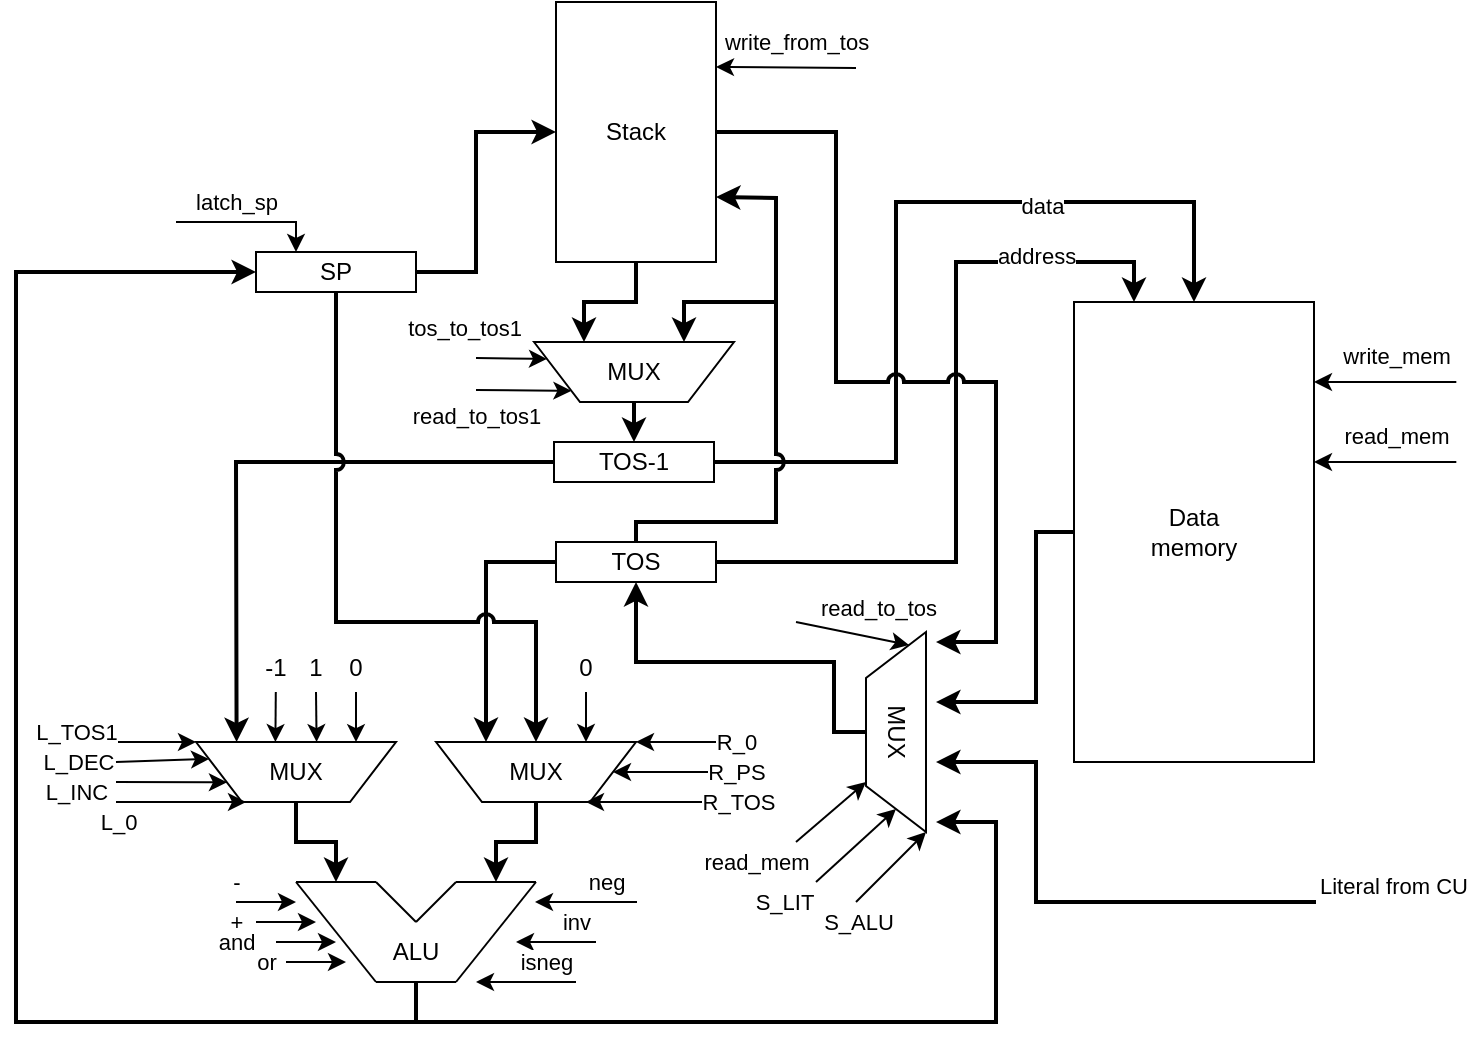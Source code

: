 <mxfile version="20.5.3" type="embed"><diagram name="Страница — 1" id="W3aqE9auqjd-TNdpTrAR"><mxGraphModel dx="243" dy="174" grid="1" gridSize="10" guides="1" tooltips="1" connect="1" arrows="1" fold="1" page="1" pageScale="1" pageWidth="827" pageHeight="1169" math="0" shadow="0"><root><mxCell id="0"/><mxCell id="1" parent="0"/><mxCell id="QS8BnpBDw42ccTHQEy5O-3" value="MUX" style="verticalLabelPosition=middle;verticalAlign=middle;html=1;shape=trapezoid;perimeter=trapezoidPerimeter;whiteSpace=wrap;size=0.23;arcSize=10;flipV=1;labelPosition=center;align=center;rotation=90;" parent="1" vertex="1"><mxGeometry x="420" y="360" width="100" height="30" as="geometry"/></mxCell><mxCell id="QS8BnpBDw42ccTHQEy5O-4" value="" style="endArrow=none;html=1;rounded=0;strokeWidth=1;" parent="1" edge="1"><mxGeometry width="50" height="50" relative="1" as="geometry"><mxPoint x="170" y="450" as="sourcePoint"/><mxPoint x="210" y="450" as="targetPoint"/></mxGeometry></mxCell><mxCell id="QS8BnpBDw42ccTHQEy5O-5" value="" style="endArrow=none;html=1;rounded=0;strokeWidth=1;" parent="1" edge="1"><mxGeometry width="50" height="50" relative="1" as="geometry"><mxPoint x="250" y="450" as="sourcePoint"/><mxPoint x="290" y="450" as="targetPoint"/></mxGeometry></mxCell><mxCell id="QS8BnpBDw42ccTHQEy5O-6" value="" style="endArrow=none;html=1;rounded=0;" parent="1" edge="1"><mxGeometry width="50" height="50" relative="1" as="geometry"><mxPoint x="210" y="500" as="sourcePoint"/><mxPoint x="250" y="500" as="targetPoint"/></mxGeometry></mxCell><mxCell id="QS8BnpBDw42ccTHQEy5O-7" value="" style="endArrow=none;html=1;rounded=0;" parent="1" edge="1"><mxGeometry width="50" height="50" relative="1" as="geometry"><mxPoint x="170" y="450" as="sourcePoint"/><mxPoint x="210" y="500" as="targetPoint"/></mxGeometry></mxCell><mxCell id="QS8BnpBDw42ccTHQEy5O-8" value="" style="endArrow=none;html=1;rounded=0;" parent="1" edge="1"><mxGeometry width="50" height="50" relative="1" as="geometry"><mxPoint x="250" y="500" as="sourcePoint"/><mxPoint x="290" y="450" as="targetPoint"/></mxGeometry></mxCell><mxCell id="QS8BnpBDw42ccTHQEy5O-9" value="" style="endArrow=none;html=1;rounded=0;" parent="1" edge="1"><mxGeometry width="50" height="50" relative="1" as="geometry"><mxPoint x="210" y="450" as="sourcePoint"/><mxPoint x="230" y="470" as="targetPoint"/></mxGeometry></mxCell><mxCell id="QS8BnpBDw42ccTHQEy5O-10" value="" style="endArrow=none;html=1;rounded=0;" parent="1" edge="1"><mxGeometry width="50" height="50" relative="1" as="geometry"><mxPoint x="250" y="450" as="sourcePoint"/><mxPoint x="230" y="470" as="targetPoint"/></mxGeometry></mxCell><mxCell id="QS8BnpBDw42ccTHQEy5O-12" value="ALU" style="text;html=1;align=center;verticalAlign=middle;whiteSpace=wrap;rounded=0;" parent="1" vertex="1"><mxGeometry x="200" y="470" width="60" height="30" as="geometry"/></mxCell><mxCell id="QS8BnpBDw42ccTHQEy5O-14" value="Stack" style="rounded=0;whiteSpace=wrap;html=1;" parent="1" vertex="1"><mxGeometry x="300" y="10" width="80" height="130" as="geometry"/></mxCell><mxCell id="QS8BnpBDw42ccTHQEy5O-15" value="TOS" style="rounded=0;whiteSpace=wrap;html=1;" parent="1" vertex="1"><mxGeometry x="300" y="280" width="80" height="20" as="geometry"/></mxCell><mxCell id="QS8BnpBDw42ccTHQEy5O-20" value="TOS-1" style="rounded=0;whiteSpace=wrap;html=1;" parent="1" vertex="1"><mxGeometry x="299" y="230" width="80" height="20" as="geometry"/></mxCell><mxCell id="QS8BnpBDw42ccTHQEy5O-24" value="" style="endArrow=classic;html=1;rounded=0;exitX=0;exitY=0.5;exitDx=0;exitDy=0;entryX=0.25;entryY=0;entryDx=0;entryDy=0;strokeWidth=2;" parent="1" source="QS8BnpBDw42ccTHQEy5O-15" target="QS8BnpBDw42ccTHQEy5O-46" edge="1"><mxGeometry width="50" height="50" relative="1" as="geometry"><mxPoint x="289" y="400" as="sourcePoint"/><mxPoint x="270" y="380" as="targetPoint"/><Array as="points"><mxPoint x="265" y="290"/></Array></mxGeometry></mxCell><mxCell id="QS8BnpBDw42ccTHQEy5O-25" value="" style="endArrow=classic;html=1;rounded=0;exitX=0.5;exitY=1;exitDx=0;exitDy=0;strokeWidth=2;" parent="1" source="QS8BnpBDw42ccTHQEy5O-38" edge="1"><mxGeometry width="50" height="50" relative="1" as="geometry"><mxPoint x="199" y="380" as="sourcePoint"/><mxPoint x="190" y="450" as="targetPoint"/><Array as="points"><mxPoint x="170" y="430"/><mxPoint x="190" y="430"/></Array></mxGeometry></mxCell><mxCell id="QS8BnpBDw42ccTHQEy5O-26" value="" style="endArrow=classic;html=1;rounded=0;exitX=0.5;exitY=1;exitDx=0;exitDy=0;strokeWidth=2;" parent="1" source="QS8BnpBDw42ccTHQEy5O-12" edge="1"><mxGeometry width="50" height="50" relative="1" as="geometry"><mxPoint x="359" y="330" as="sourcePoint"/><mxPoint x="490" y="420" as="targetPoint"/><Array as="points"><mxPoint x="230" y="520"/><mxPoint x="520" y="520"/><mxPoint x="520" y="420"/></Array></mxGeometry></mxCell><mxCell id="QS8BnpBDw42ccTHQEy5O-27" value="" style="endArrow=classic;html=1;rounded=0;exitX=0.5;exitY=1;exitDx=0;exitDy=0;entryX=0.5;entryY=1;entryDx=0;entryDy=0;strokeWidth=2;" parent="1" source="QS8BnpBDw42ccTHQEy5O-3" target="QS8BnpBDw42ccTHQEy5O-15" edge="1"><mxGeometry width="50" height="50" relative="1" as="geometry"><mxPoint x="369" y="340" as="sourcePoint"/><mxPoint x="409" y="450" as="targetPoint"/><Array as="points"><mxPoint x="439" y="375"/><mxPoint x="439" y="340"/><mxPoint x="340" y="340"/></Array></mxGeometry></mxCell><mxCell id="QS8BnpBDw42ccTHQEy5O-28" value="" style="endArrow=classic;html=1;rounded=0;exitX=0;exitY=0.5;exitDx=0;exitDy=0;strokeWidth=2;" parent="1" source="QS8BnpBDw42ccTHQEy5O-30" edge="1"><mxGeometry width="50" height="50" relative="1" as="geometry"><mxPoint x="519" y="275" as="sourcePoint"/><mxPoint x="490" y="360" as="targetPoint"/><Array as="points"><mxPoint x="540" y="275"/><mxPoint x="540" y="360"/></Array></mxGeometry></mxCell><mxCell id="QS8BnpBDw42ccTHQEy5O-30" value="Data&lt;div&gt;memory&lt;/div&gt;" style="rounded=0;whiteSpace=wrap;html=1;" parent="1" vertex="1"><mxGeometry x="559" y="160" width="120" height="230" as="geometry"/></mxCell><mxCell id="QS8BnpBDw42ccTHQEy5O-31" value="" style="endArrow=classic;html=1;rounded=0;exitX=1;exitY=0.5;exitDx=0;exitDy=0;entryX=0.25;entryY=0;entryDx=0;entryDy=0;strokeWidth=2;" parent="1" source="QS8BnpBDw42ccTHQEy5O-15" target="QS8BnpBDw42ccTHQEy5O-30" edge="1"><mxGeometry width="50" height="50" relative="1" as="geometry"><mxPoint x="289" y="330" as="sourcePoint"/><mxPoint x="339" y="280" as="targetPoint"/><Array as="points"><mxPoint x="500" y="290"/><mxPoint x="500" y="140"/><mxPoint x="589" y="140"/></Array></mxGeometry></mxCell><mxCell id="QS8BnpBDw42ccTHQEy5O-36" value="address" style="edgeLabel;html=1;align=center;verticalAlign=middle;resizable=0;points=[];" parent="QS8BnpBDw42ccTHQEy5O-31" vertex="1" connectable="0"><mxGeometry x="0.407" relative="1" as="geometry"><mxPoint x="40" y="-7" as="offset"/></mxGeometry></mxCell><mxCell id="QS8BnpBDw42ccTHQEy5O-32" value="" style="endArrow=classic;html=1;rounded=0;exitX=1;exitY=0.5;exitDx=0;exitDy=0;entryX=0.5;entryY=0;entryDx=0;entryDy=0;strokeWidth=2;" parent="1" source="QS8BnpBDw42ccTHQEy5O-20" target="QS8BnpBDw42ccTHQEy5O-30" edge="1"><mxGeometry width="50" height="50" relative="1" as="geometry"><mxPoint x="389" y="360" as="sourcePoint"/><mxPoint x="429" y="470" as="targetPoint"/><Array as="points"><mxPoint x="470" y="240"/><mxPoint x="470" y="110"/><mxPoint x="619" y="110"/></Array></mxGeometry></mxCell><mxCell id="QS8BnpBDw42ccTHQEy5O-37" value="data" style="edgeLabel;html=1;align=center;verticalAlign=middle;resizable=0;points=[];" parent="QS8BnpBDw42ccTHQEy5O-32" vertex="1" connectable="0"><mxGeometry x="0.282" y="-2" relative="1" as="geometry"><mxPoint x="25" as="offset"/></mxGeometry></mxCell><mxCell id="QS8BnpBDw42ccTHQEy5O-38" value="MUX" style="verticalLabelPosition=middle;verticalAlign=middle;html=1;shape=trapezoid;perimeter=trapezoidPerimeter;whiteSpace=wrap;size=0.23;arcSize=10;flipV=1;labelPosition=center;align=center;rotation=0;" parent="1" vertex="1"><mxGeometry x="120" y="380" width="100" height="30" as="geometry"/></mxCell><mxCell id="QS8BnpBDw42ccTHQEy5O-40" value="" style="endArrow=classic;html=1;rounded=0;exitX=0;exitY=0.5;exitDx=0;exitDy=0;entryX=0.203;entryY=0.998;entryDx=0;entryDy=0;entryPerimeter=0;strokeWidth=2;" parent="1" source="QS8BnpBDw42ccTHQEy5O-20" target="QS8BnpBDw42ccTHQEy5O-38" edge="1"><mxGeometry width="50" height="50" relative="1" as="geometry"><mxPoint x="209" y="370" as="sourcePoint"/><mxPoint x="309" y="430" as="targetPoint"/><Array as="points"><mxPoint x="140" y="240"/></Array></mxGeometry></mxCell><mxCell id="QS8BnpBDw42ccTHQEy5O-41" value="" style="endArrow=classic;html=1;rounded=0;entryX=0.8;entryY=0.998;entryDx=0;entryDy=0;exitX=0.5;exitY=1;exitDx=0;exitDy=0;entryPerimeter=0;" parent="1" source="QS8BnpBDw42ccTHQEy5O-42" target="QS8BnpBDw42ccTHQEy5O-38" edge="1"><mxGeometry width="50" height="50" relative="1" as="geometry"><mxPoint x="174" y="300" as="sourcePoint"/><mxPoint x="234" y="340" as="targetPoint"/><Array as="points"/></mxGeometry></mxCell><mxCell id="QS8BnpBDw42ccTHQEy5O-42" value="0" style="text;html=1;align=center;verticalAlign=middle;whiteSpace=wrap;rounded=0;" parent="1" vertex="1"><mxGeometry x="190" y="330" width="20" height="25" as="geometry"/></mxCell><mxCell id="QS8BnpBDw42ccTHQEy5O-44" value="" style="endArrow=classic;html=1;rounded=0;entryX=0.603;entryY=0.998;entryDx=0;entryDy=0;exitX=0.5;exitY=1;exitDx=0;exitDy=0;entryPerimeter=0;" parent="1" source="QS8BnpBDw42ccTHQEy5O-45" target="QS8BnpBDw42ccTHQEy5O-38" edge="1"><mxGeometry width="50" height="50" relative="1" as="geometry"><mxPoint x="184" y="305" as="sourcePoint"/><mxPoint x="184" y="340" as="targetPoint"/><Array as="points"/></mxGeometry></mxCell><mxCell id="QS8BnpBDw42ccTHQEy5O-45" value="1" style="text;html=1;align=center;verticalAlign=middle;whiteSpace=wrap;rounded=0;" parent="1" vertex="1"><mxGeometry x="170" y="330" width="20" height="25" as="geometry"/></mxCell><mxCell id="QS8BnpBDw42ccTHQEy5O-46" value="MUX" style="verticalLabelPosition=middle;verticalAlign=middle;html=1;shape=trapezoid;perimeter=trapezoidPerimeter;whiteSpace=wrap;size=0.23;arcSize=10;flipV=1;labelPosition=center;align=center;rotation=0;" parent="1" vertex="1"><mxGeometry x="240" y="380" width="100" height="30" as="geometry"/></mxCell><mxCell id="QS8BnpBDw42ccTHQEy5O-47" value="" style="endArrow=classic;html=1;rounded=0;entryX=0.75;entryY=0;entryDx=0;entryDy=0;exitX=0.5;exitY=1;exitDx=0;exitDy=0;" parent="1" source="QS8BnpBDw42ccTHQEy5O-48" target="QS8BnpBDw42ccTHQEy5O-46" edge="1"><mxGeometry width="50" height="50" relative="1" as="geometry"><mxPoint x="305" y="355" as="sourcePoint"/><mxPoint x="305" y="380" as="targetPoint"/><Array as="points"/></mxGeometry></mxCell><mxCell id="QS8BnpBDw42ccTHQEy5O-48" value="0" style="text;html=1;align=center;verticalAlign=middle;whiteSpace=wrap;rounded=0;" parent="1" vertex="1"><mxGeometry x="310" y="330" width="10" height="25" as="geometry"/></mxCell><mxCell id="QS8BnpBDw42ccTHQEy5O-49" value="" style="endArrow=classic;html=1;rounded=0;exitX=0.5;exitY=1;exitDx=0;exitDy=0;strokeWidth=2;" parent="1" source="QS8BnpBDw42ccTHQEy5O-46" edge="1"><mxGeometry width="50" height="50" relative="1" as="geometry"><mxPoint x="180" y="420" as="sourcePoint"/><mxPoint x="270" y="450" as="targetPoint"/><Array as="points"><mxPoint x="290" y="430"/><mxPoint x="270" y="430"/></Array></mxGeometry></mxCell><mxCell id="2" value="SP" style="rounded=0;whiteSpace=wrap;html=1;" parent="1" vertex="1"><mxGeometry x="150" y="135" width="80" height="20" as="geometry"/></mxCell><mxCell id="3" value="" style="endArrow=classic;html=1;rounded=0;exitX=0.5;exitY=1;exitDx=0;exitDy=0;entryX=0;entryY=0.5;entryDx=0;entryDy=0;strokeWidth=2;" parent="1" source="QS8BnpBDw42ccTHQEy5O-12" target="2" edge="1"><mxGeometry width="50" height="50" relative="1" as="geometry"><mxPoint x="360" y="380" as="sourcePoint"/><mxPoint x="410" y="330" as="targetPoint"/><Array as="points"><mxPoint x="230" y="520"/><mxPoint x="30" y="520"/><mxPoint x="30" y="145"/></Array></mxGeometry></mxCell><mxCell id="5" value="" style="endArrow=none;html=1;rounded=0;entryX=0.5;entryY=0;entryDx=0;entryDy=0;jumpStyle=arc;startArrow=classic;startFill=1;strokeWidth=2;endFill=0;exitX=1;exitY=0.75;exitDx=0;exitDy=0;" parent="1" source="QS8BnpBDw42ccTHQEy5O-14" target="QS8BnpBDw42ccTHQEy5O-15" edge="1"><mxGeometry width="50" height="50" relative="1" as="geometry"><mxPoint x="390" y="140" as="sourcePoint"/><mxPoint x="410" y="230" as="targetPoint"/><Array as="points"><mxPoint x="410" y="108"/><mxPoint x="410" y="270"/><mxPoint x="340" y="270"/></Array></mxGeometry></mxCell><mxCell id="8" value="" style="endArrow=classic;html=1;jumpStyle=arc;exitX=1;exitY=0.5;exitDx=0;exitDy=0;entryX=0;entryY=0.5;entryDx=0;entryDy=0;rounded=0;strokeWidth=2;" parent="1" source="2" target="QS8BnpBDw42ccTHQEy5O-14" edge="1"><mxGeometry width="50" height="50" relative="1" as="geometry"><mxPoint x="260" y="310" as="sourcePoint"/><mxPoint x="310" y="260" as="targetPoint"/><Array as="points"><mxPoint x="260" y="145"/><mxPoint x="260" y="75"/></Array></mxGeometry></mxCell><mxCell id="9" value="" style="endArrow=classic;html=1;rounded=0;jumpStyle=arc;exitX=0.5;exitY=1;exitDx=0;exitDy=0;entryX=0.5;entryY=0;entryDx=0;entryDy=0;strokeWidth=2;" parent="1" source="2" target="QS8BnpBDw42ccTHQEy5O-46" edge="1"><mxGeometry width="50" height="50" relative="1" as="geometry"><mxPoint x="250" y="340" as="sourcePoint"/><mxPoint x="300" y="290" as="targetPoint"/><Array as="points"><mxPoint x="190" y="200"/><mxPoint x="190" y="320"/><mxPoint x="290" y="320"/></Array></mxGeometry></mxCell><mxCell id="10" value="" style="endArrow=classic;html=1;rounded=0;entryX=0.397;entryY=0.998;entryDx=0;entryDy=0;entryPerimeter=0;" parent="1" source="11" target="QS8BnpBDw42ccTHQEy5O-38" edge="1"><mxGeometry width="50" height="50" relative="1" as="geometry"><mxPoint x="160" y="360" as="sourcePoint"/><mxPoint x="190.3" y="390.06" as="targetPoint"/><Array as="points"/></mxGeometry></mxCell><mxCell id="11" value="-1" style="text;html=1;align=center;verticalAlign=middle;whiteSpace=wrap;rounded=0;" parent="1" vertex="1"><mxGeometry x="150" y="330" width="20" height="25" as="geometry"/></mxCell><mxCell id="27" value="" style="endArrow=classic;html=1;rounded=0;strokeWidth=1;entryX=0.75;entryY=1;entryDx=0;entryDy=0;" parent="1" target="QS8BnpBDw42ccTHQEy5O-46" edge="1"><mxGeometry relative="1" as="geometry"><mxPoint x="380" y="410" as="sourcePoint"/><mxPoint x="430" y="370" as="targetPoint"/></mxGeometry></mxCell><mxCell id="28" value="R_TOS" style="edgeLabel;resizable=0;html=1;align=center;verticalAlign=middle;" parent="27" connectable="0" vertex="1"><mxGeometry relative="1" as="geometry"><mxPoint x="43" as="offset"/></mxGeometry></mxCell><mxCell id="29" value="" style="endArrow=classic;html=1;rounded=0;strokeWidth=1;entryX=1;entryY=0.5;entryDx=0;entryDy=0;" parent="1" target="QS8BnpBDw42ccTHQEy5O-46" edge="1"><mxGeometry relative="1" as="geometry"><mxPoint x="390" y="395" as="sourcePoint"/><mxPoint x="331.301" y="414.39" as="targetPoint"/></mxGeometry></mxCell><mxCell id="30" value="R_PS" style="edgeLabel;resizable=0;html=1;align=center;verticalAlign=middle;" parent="29" connectable="0" vertex="1"><mxGeometry relative="1" as="geometry"><mxPoint x="31" as="offset"/></mxGeometry></mxCell><mxCell id="31" value="" style="endArrow=classic;html=1;rounded=0;strokeWidth=1;entryX=1;entryY=0;entryDx=0;entryDy=0;" parent="1" target="QS8BnpBDw42ccTHQEy5O-46" edge="1"><mxGeometry relative="1" as="geometry"><mxPoint x="400" y="380" as="sourcePoint"/><mxPoint x="341.301" y="424.39" as="targetPoint"/></mxGeometry></mxCell><mxCell id="32" value="R_0" style="edgeLabel;resizable=0;html=1;align=center;verticalAlign=middle;" parent="31" connectable="0" vertex="1"><mxGeometry relative="1" as="geometry"><mxPoint x="20" as="offset"/></mxGeometry></mxCell><mxCell id="33" value="" style="endArrow=classic;html=1;rounded=0;strokeWidth=1;entryX=0;entryY=0.75;entryDx=0;entryDy=0;" parent="1" target="QS8BnpBDw42ccTHQEy5O-38" edge="1"><mxGeometry relative="1" as="geometry"><mxPoint x="80" y="400" as="sourcePoint"/><mxPoint x="10" y="409.52" as="targetPoint"/></mxGeometry></mxCell><mxCell id="34" value="L_INC" style="edgeLabel;resizable=0;html=1;align=center;verticalAlign=middle;" parent="33" connectable="0" vertex="1"><mxGeometry relative="1" as="geometry"><mxPoint x="-48" y="5" as="offset"/></mxGeometry></mxCell><mxCell id="35" value="" style="endArrow=classic;html=1;rounded=0;strokeWidth=1;entryX=0;entryY=0.25;entryDx=0;entryDy=0;" parent="1" target="QS8BnpBDw42ccTHQEy5O-38" edge="1"><mxGeometry relative="1" as="geometry"><mxPoint x="80" y="390" as="sourcePoint"/><mxPoint x="23.5" y="394.52" as="targetPoint"/></mxGeometry></mxCell><mxCell id="36" value="L_DEC" style="edgeLabel;resizable=0;html=1;align=center;verticalAlign=middle;" parent="35" connectable="0" vertex="1"><mxGeometry relative="1" as="geometry"><mxPoint x="-43" y="1" as="offset"/></mxGeometry></mxCell><mxCell id="37" value="" style="endArrow=classic;html=1;rounded=0;strokeWidth=1;entryX=0;entryY=0;entryDx=0;entryDy=0;" parent="1" target="QS8BnpBDw42ccTHQEy5O-38" edge="1"><mxGeometry relative="1" as="geometry"><mxPoint x="80" y="380" as="sourcePoint"/><mxPoint x="35" y="379.52" as="targetPoint"/></mxGeometry></mxCell><mxCell id="38" value="L_TOS1" style="edgeLabel;resizable=0;html=1;align=center;verticalAlign=middle;" parent="37" connectable="0" vertex="1"><mxGeometry relative="1" as="geometry"><mxPoint x="-40" y="-5" as="offset"/></mxGeometry></mxCell><mxCell id="39" value="" style="endArrow=classic;html=1;rounded=0;strokeWidth=1;entryX=0.25;entryY=1;entryDx=0;entryDy=0;" parent="1" target="QS8BnpBDw42ccTHQEy5O-38" edge="1"><mxGeometry relative="1" as="geometry"><mxPoint x="80" y="410" as="sourcePoint"/><mxPoint x="140" y="420" as="targetPoint"/></mxGeometry></mxCell><mxCell id="40" value="L_0" style="edgeLabel;resizable=0;html=1;align=center;verticalAlign=middle;" parent="39" connectable="0" vertex="1"><mxGeometry relative="1" as="geometry"><mxPoint x="-32" y="10" as="offset"/></mxGeometry></mxCell><mxCell id="41" value="" style="endArrow=classic;html=1;rounded=0;strokeWidth=1;entryX=0.75;entryY=1;entryDx=0;entryDy=0;" parent="1" target="QS8BnpBDw42ccTHQEy5O-3" edge="1"><mxGeometry relative="1" as="geometry"><mxPoint x="420" y="430" as="sourcePoint"/><mxPoint x="500" y="360" as="targetPoint"/></mxGeometry></mxCell><mxCell id="42" value="read_mem" style="edgeLabel;resizable=0;html=1;align=center;verticalAlign=middle;" parent="41" connectable="0" vertex="1"><mxGeometry relative="1" as="geometry"><mxPoint x="-38" y="25" as="offset"/></mxGeometry></mxCell><mxCell id="43" value="" style="endArrow=classic;html=1;rounded=0;strokeWidth=1;entryX=1;entryY=0.5;entryDx=0;entryDy=0;" parent="1" target="QS8BnpBDw42ccTHQEy5O-3" edge="1"><mxGeometry relative="1" as="geometry"><mxPoint x="430" y="450" as="sourcePoint"/><mxPoint x="500" y="360" as="targetPoint"/></mxGeometry></mxCell><mxCell id="44" value="S_LIT" style="edgeLabel;resizable=0;html=1;align=center;verticalAlign=middle;" parent="43" connectable="0" vertex="1"><mxGeometry relative="1" as="geometry"><mxPoint x="-36" y="28" as="offset"/></mxGeometry></mxCell><mxCell id="50" value="" style="endArrow=classic;html=1;rounded=0;strokeWidth=1;entryX=0.25;entryY=0;entryDx=0;entryDy=0;" parent="1" target="2" edge="1"><mxGeometry relative="1" as="geometry"><mxPoint x="110" y="120" as="sourcePoint"/><mxPoint x="390" y="260" as="targetPoint"/><Array as="points"><mxPoint x="170" y="120"/></Array></mxGeometry></mxCell><mxCell id="51" value="latch_sp" style="edgeLabel;resizable=0;html=1;align=center;verticalAlign=middle;" parent="50" connectable="0" vertex="1"><mxGeometry relative="1" as="geometry"><mxPoint x="-8" y="-10" as="offset"/></mxGeometry></mxCell><mxCell id="56" value="" style="endArrow=classic;html=1;rounded=0;strokeWidth=1;entryX=1;entryY=0.25;entryDx=0;entryDy=0;" parent="1" target="QS8BnpBDw42ccTHQEy5O-14" edge="1"><mxGeometry relative="1" as="geometry"><mxPoint x="450" y="43" as="sourcePoint"/><mxPoint x="400" y="90" as="targetPoint"/></mxGeometry></mxCell><mxCell id="57" value="write_from_tos" style="edgeLabel;resizable=0;html=1;align=center;verticalAlign=middle;" parent="56" connectable="0" vertex="1"><mxGeometry relative="1" as="geometry"><mxPoint x="5" y="-13" as="offset"/></mxGeometry></mxCell><mxCell id="58" value="" style="endArrow=classic;html=1;rounded=0;strokeWidth=1;entryX=0;entryY=0.25;entryDx=0;entryDy=0;" parent="1" target="QS8BnpBDw42ccTHQEy5O-3" edge="1"><mxGeometry relative="1" as="geometry"><mxPoint x="420" y="320" as="sourcePoint"/><mxPoint x="388.84" y="102.74" as="targetPoint"/></mxGeometry></mxCell><mxCell id="59" value="read_to_tos" style="edgeLabel;resizable=0;html=1;align=center;verticalAlign=middle;" parent="58" connectable="0" vertex="1"><mxGeometry relative="1" as="geometry"><mxPoint x="12" y="-13" as="offset"/></mxGeometry></mxCell><mxCell id="60" value="" style="endArrow=classic;html=1;rounded=0;strokeWidth=1;entryX=0.998;entryY=0.3;entryDx=0;entryDy=0;entryPerimeter=0;" parent="1" edge="1"><mxGeometry relative="1" as="geometry"><mxPoint x="750.16" y="200" as="sourcePoint"/><mxPoint x="679" y="200" as="targetPoint"/></mxGeometry></mxCell><mxCell id="61" value="write_mem" style="edgeLabel;resizable=0;html=1;align=center;verticalAlign=middle;" parent="60" connectable="0" vertex="1"><mxGeometry relative="1" as="geometry"><mxPoint x="5" y="-13" as="offset"/></mxGeometry></mxCell><mxCell id="62" value="" style="endArrow=classic;html=1;rounded=0;strokeWidth=1;entryX=0.998;entryY=0.3;entryDx=0;entryDy=0;entryPerimeter=0;" parent="1" edge="1"><mxGeometry relative="1" as="geometry"><mxPoint x="750.16" y="240" as="sourcePoint"/><mxPoint x="679" y="240" as="targetPoint"/></mxGeometry></mxCell><mxCell id="63" value="read_mem" style="edgeLabel;resizable=0;html=1;align=center;verticalAlign=middle;" parent="62" connectable="0" vertex="1"><mxGeometry relative="1" as="geometry"><mxPoint x="5" y="-13" as="offset"/></mxGeometry></mxCell><mxCell id="67" value="" style="endArrow=classic;html=1;rounded=0;exitX=0.5;exitY=1;exitDx=0;exitDy=0;strokeWidth=2;entryX=0.25;entryY=0;entryDx=0;entryDy=0;" parent="1" source="QS8BnpBDw42ccTHQEy5O-14" target="94" edge="1"><mxGeometry width="50" height="50" relative="1" as="geometry"><mxPoint x="510" y="360" as="sourcePoint"/><mxPoint x="340" y="190" as="targetPoint"/><Array as="points"><mxPoint x="340" y="160"/><mxPoint x="314" y="160"/></Array></mxGeometry></mxCell><mxCell id="68" value="" style="endArrow=classic;html=1;rounded=0;strokeWidth=1;entryX=0;entryY=1;entryDx=0;entryDy=0;" parent="1" edge="1" target="94"><mxGeometry relative="1" as="geometry"><mxPoint x="260" y="204" as="sourcePoint"/><mxPoint x="378.0" y="100" as="targetPoint"/></mxGeometry></mxCell><mxCell id="69" value="read_to_tos1" style="edgeLabel;resizable=0;html=1;align=center;verticalAlign=middle;" parent="68" connectable="0" vertex="1"><mxGeometry relative="1" as="geometry"><mxPoint x="-24" y="13" as="offset"/></mxGeometry></mxCell><mxCell id="71" value="" style="endArrow=classic;html=1;rounded=0;strokeWidth=2;" parent="1" edge="1"><mxGeometry relative="1" as="geometry"><mxPoint x="680" y="460" as="sourcePoint"/><mxPoint x="490" y="390" as="targetPoint"/><Array as="points"><mxPoint x="540" y="460"/><mxPoint x="540" y="390"/></Array></mxGeometry></mxCell><mxCell id="73" value="Literal from CU" style="edgeLabel;resizable=0;html=1;align=left;verticalAlign=bottom;" parent="71" connectable="0" vertex="1"><mxGeometry x="-1" relative="1" as="geometry"/></mxCell><mxCell id="74" value="" style="endArrow=classic;html=1;rounded=0;strokeWidth=1;entryX=1;entryY=0;entryDx=0;entryDy=0;" parent="1" target="QS8BnpBDw42ccTHQEy5O-3" edge="1"><mxGeometry relative="1" as="geometry"><mxPoint x="450" y="460" as="sourcePoint"/><mxPoint x="486.525" y="428.503" as="targetPoint"/></mxGeometry></mxCell><mxCell id="102" value="S_ALU" style="edgeLabel;html=1;align=center;verticalAlign=middle;resizable=0;points=[];" vertex="1" connectable="0" parent="74"><mxGeometry x="-0.497" y="-2" relative="1" as="geometry"><mxPoint x="-10" y="17" as="offset"/></mxGeometry></mxCell><mxCell id="76" value="" style="endArrow=classic;html=1;rounded=0;strokeWidth=1;" edge="1" parent="1"><mxGeometry relative="1" as="geometry"><mxPoint x="320" y="480" as="sourcePoint"/><mxPoint x="280" y="480" as="targetPoint"/><Array as="points"/></mxGeometry></mxCell><mxCell id="77" value="inv" style="edgeLabel;resizable=0;html=1;align=center;verticalAlign=middle;" connectable="0" vertex="1" parent="76"><mxGeometry relative="1" as="geometry"><mxPoint x="10" y="-10" as="offset"/></mxGeometry></mxCell><mxCell id="78" value="" style="endArrow=classic;html=1;rounded=0;strokeWidth=1;" edge="1" parent="1"><mxGeometry relative="1" as="geometry"><mxPoint x="150" y="470" as="sourcePoint"/><mxPoint x="180" y="470" as="targetPoint"/><Array as="points"/></mxGeometry></mxCell><mxCell id="79" value="+" style="edgeLabel;resizable=0;html=1;align=center;verticalAlign=middle;" connectable="0" vertex="1" parent="78"><mxGeometry relative="1" as="geometry"><mxPoint x="-25" as="offset"/></mxGeometry></mxCell><mxCell id="83" value="" style="endArrow=classic;html=1;rounded=0;strokeWidth=1;" edge="1" parent="1"><mxGeometry relative="1" as="geometry"><mxPoint x="160" y="480" as="sourcePoint"/><mxPoint x="190" y="480" as="targetPoint"/><Array as="points"/></mxGeometry></mxCell><mxCell id="84" value="and" style="edgeLabel;resizable=0;html=1;align=center;verticalAlign=middle;" connectable="0" vertex="1" parent="83"><mxGeometry relative="1" as="geometry"><mxPoint x="-35" as="offset"/></mxGeometry></mxCell><mxCell id="85" value="" style="endArrow=classic;html=1;rounded=0;strokeWidth=1;" edge="1" parent="1"><mxGeometry relative="1" as="geometry"><mxPoint x="165" y="490" as="sourcePoint"/><mxPoint x="195" y="490" as="targetPoint"/><Array as="points"/></mxGeometry></mxCell><mxCell id="86" value="or" style="edgeLabel;resizable=0;html=1;align=center;verticalAlign=middle;" connectable="0" vertex="1" parent="85"><mxGeometry relative="1" as="geometry"><mxPoint x="-25" as="offset"/></mxGeometry></mxCell><mxCell id="87" value="" style="endArrow=classic;html=1;rounded=0;strokeWidth=1;" edge="1" parent="1"><mxGeometry relative="1" as="geometry"><mxPoint x="140" y="460" as="sourcePoint"/><mxPoint x="170" y="460" as="targetPoint"/><Array as="points"/></mxGeometry></mxCell><mxCell id="88" value="-" style="edgeLabel;resizable=0;html=1;align=center;verticalAlign=middle;" connectable="0" vertex="1" parent="87"><mxGeometry relative="1" as="geometry"><mxPoint x="-15" y="-10" as="offset"/></mxGeometry></mxCell><mxCell id="89" value="" style="endArrow=classic;html=1;rounded=0;strokeWidth=1;" edge="1" parent="1"><mxGeometry relative="1" as="geometry"><mxPoint x="310" y="500" as="sourcePoint"/><mxPoint x="260" y="500" as="targetPoint"/><Array as="points"/></mxGeometry></mxCell><mxCell id="90" value="isneg" style="edgeLabel;resizable=0;html=1;align=center;verticalAlign=middle;" connectable="0" vertex="1" parent="89"><mxGeometry relative="1" as="geometry"><mxPoint x="10" y="-10" as="offset"/></mxGeometry></mxCell><mxCell id="91" value="" style="endArrow=classic;html=1;rounded=0;exitX=0.5;exitY=1;exitDx=0;exitDy=0;entryX=0.5;entryY=0;entryDx=0;entryDy=0;strokeWidth=2;" edge="1" parent="1" source="94" target="QS8BnpBDw42ccTHQEy5O-20"><mxGeometry width="50" height="50" relative="1" as="geometry"><mxPoint x="330" y="300" as="sourcePoint"/><mxPoint x="380" y="250" as="targetPoint"/></mxGeometry></mxCell><mxCell id="94" value="MUX" style="verticalLabelPosition=middle;verticalAlign=middle;html=1;shape=trapezoid;perimeter=trapezoidPerimeter;whiteSpace=wrap;size=0.23;arcSize=10;flipV=1;labelPosition=center;align=center;rotation=0;" vertex="1" parent="1"><mxGeometry x="289" y="180" width="100" height="30" as="geometry"/></mxCell><mxCell id="97" value="" style="endArrow=classic;html=1;rounded=0;strokeWidth=2;entryX=0.75;entryY=0;entryDx=0;entryDy=0;" edge="1" parent="1" target="94"><mxGeometry width="50" height="50" relative="1" as="geometry"><mxPoint x="410" y="160" as="sourcePoint"/><mxPoint x="324" y="200" as="targetPoint"/><Array as="points"><mxPoint x="364" y="160"/></Array></mxGeometry></mxCell><mxCell id="98" value="" style="endArrow=classic;html=1;rounded=0;strokeWidth=2;jumpStyle=arc;exitX=1;exitY=0.5;exitDx=0;exitDy=0;" edge="1" parent="1" source="QS8BnpBDw42ccTHQEy5O-14"><mxGeometry width="50" height="50" relative="1" as="geometry"><mxPoint x="380" y="120" as="sourcePoint"/><mxPoint x="490" y="330" as="targetPoint"/><Array as="points"><mxPoint x="440" y="75"/><mxPoint x="440" y="200"/><mxPoint x="520" y="200"/><mxPoint x="520" y="330"/></Array></mxGeometry></mxCell><mxCell id="99" value="" style="endArrow=classic;html=1;rounded=0;strokeWidth=1;entryX=0;entryY=0.25;entryDx=0;entryDy=0;" edge="1" parent="1" target="94"><mxGeometry relative="1" as="geometry"><mxPoint x="260" y="188" as="sourcePoint"/><mxPoint x="288.999" y="197.19" as="targetPoint"/></mxGeometry></mxCell><mxCell id="100" value="tos_to_tos1" style="edgeLabel;resizable=0;html=1;align=center;verticalAlign=middle;" connectable="0" vertex="1" parent="99"><mxGeometry relative="1" as="geometry"><mxPoint x="-24" y="-15" as="offset"/></mxGeometry></mxCell><mxCell id="104" value="" style="endArrow=classic;html=1;rounded=0;strokeWidth=1;" edge="1" parent="1"><mxGeometry relative="1" as="geometry"><mxPoint x="340.5" y="460" as="sourcePoint"/><mxPoint x="289.5" y="460" as="targetPoint"/><Array as="points"/></mxGeometry></mxCell><mxCell id="105" value="neg" style="edgeLabel;resizable=0;html=1;align=center;verticalAlign=middle;" connectable="0" vertex="1" parent="104"><mxGeometry relative="1" as="geometry"><mxPoint x="10" y="-10" as="offset"/></mxGeometry></mxCell></root></mxGraphModel></diagram></mxfile>